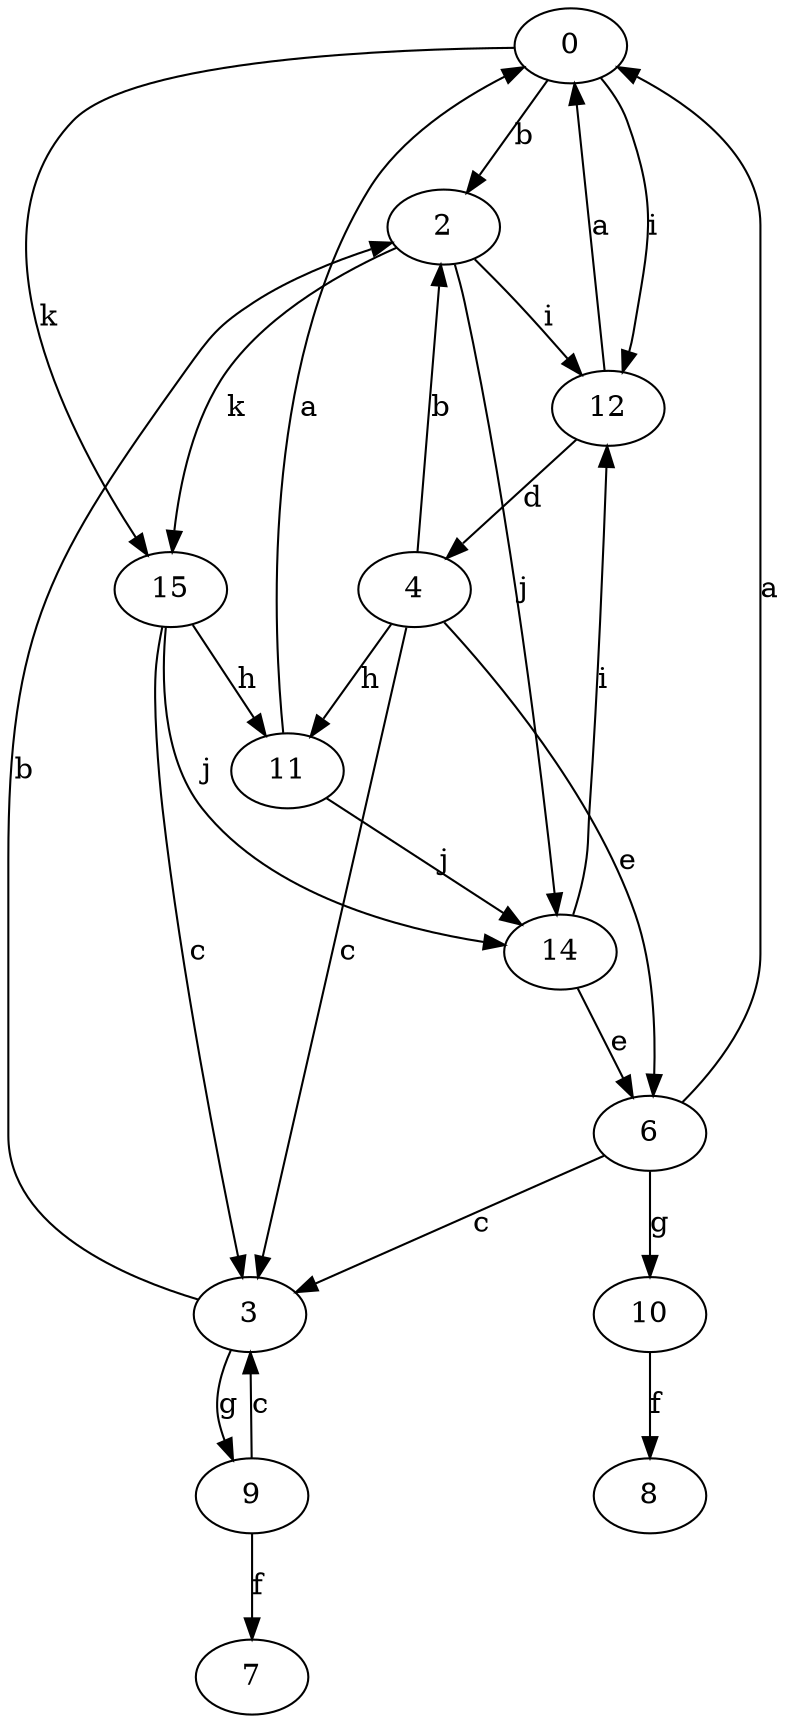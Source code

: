 strict digraph  {
0;
2;
3;
4;
6;
7;
8;
9;
10;
11;
12;
14;
15;
0 -> 2  [label=b];
0 -> 12  [label=i];
0 -> 15  [label=k];
2 -> 12  [label=i];
2 -> 14  [label=j];
2 -> 15  [label=k];
3 -> 2  [label=b];
3 -> 9  [label=g];
4 -> 2  [label=b];
4 -> 3  [label=c];
4 -> 6  [label=e];
4 -> 11  [label=h];
6 -> 0  [label=a];
6 -> 3  [label=c];
6 -> 10  [label=g];
9 -> 3  [label=c];
9 -> 7  [label=f];
10 -> 8  [label=f];
11 -> 0  [label=a];
11 -> 14  [label=j];
12 -> 0  [label=a];
12 -> 4  [label=d];
14 -> 6  [label=e];
14 -> 12  [label=i];
15 -> 3  [label=c];
15 -> 11  [label=h];
15 -> 14  [label=j];
}
